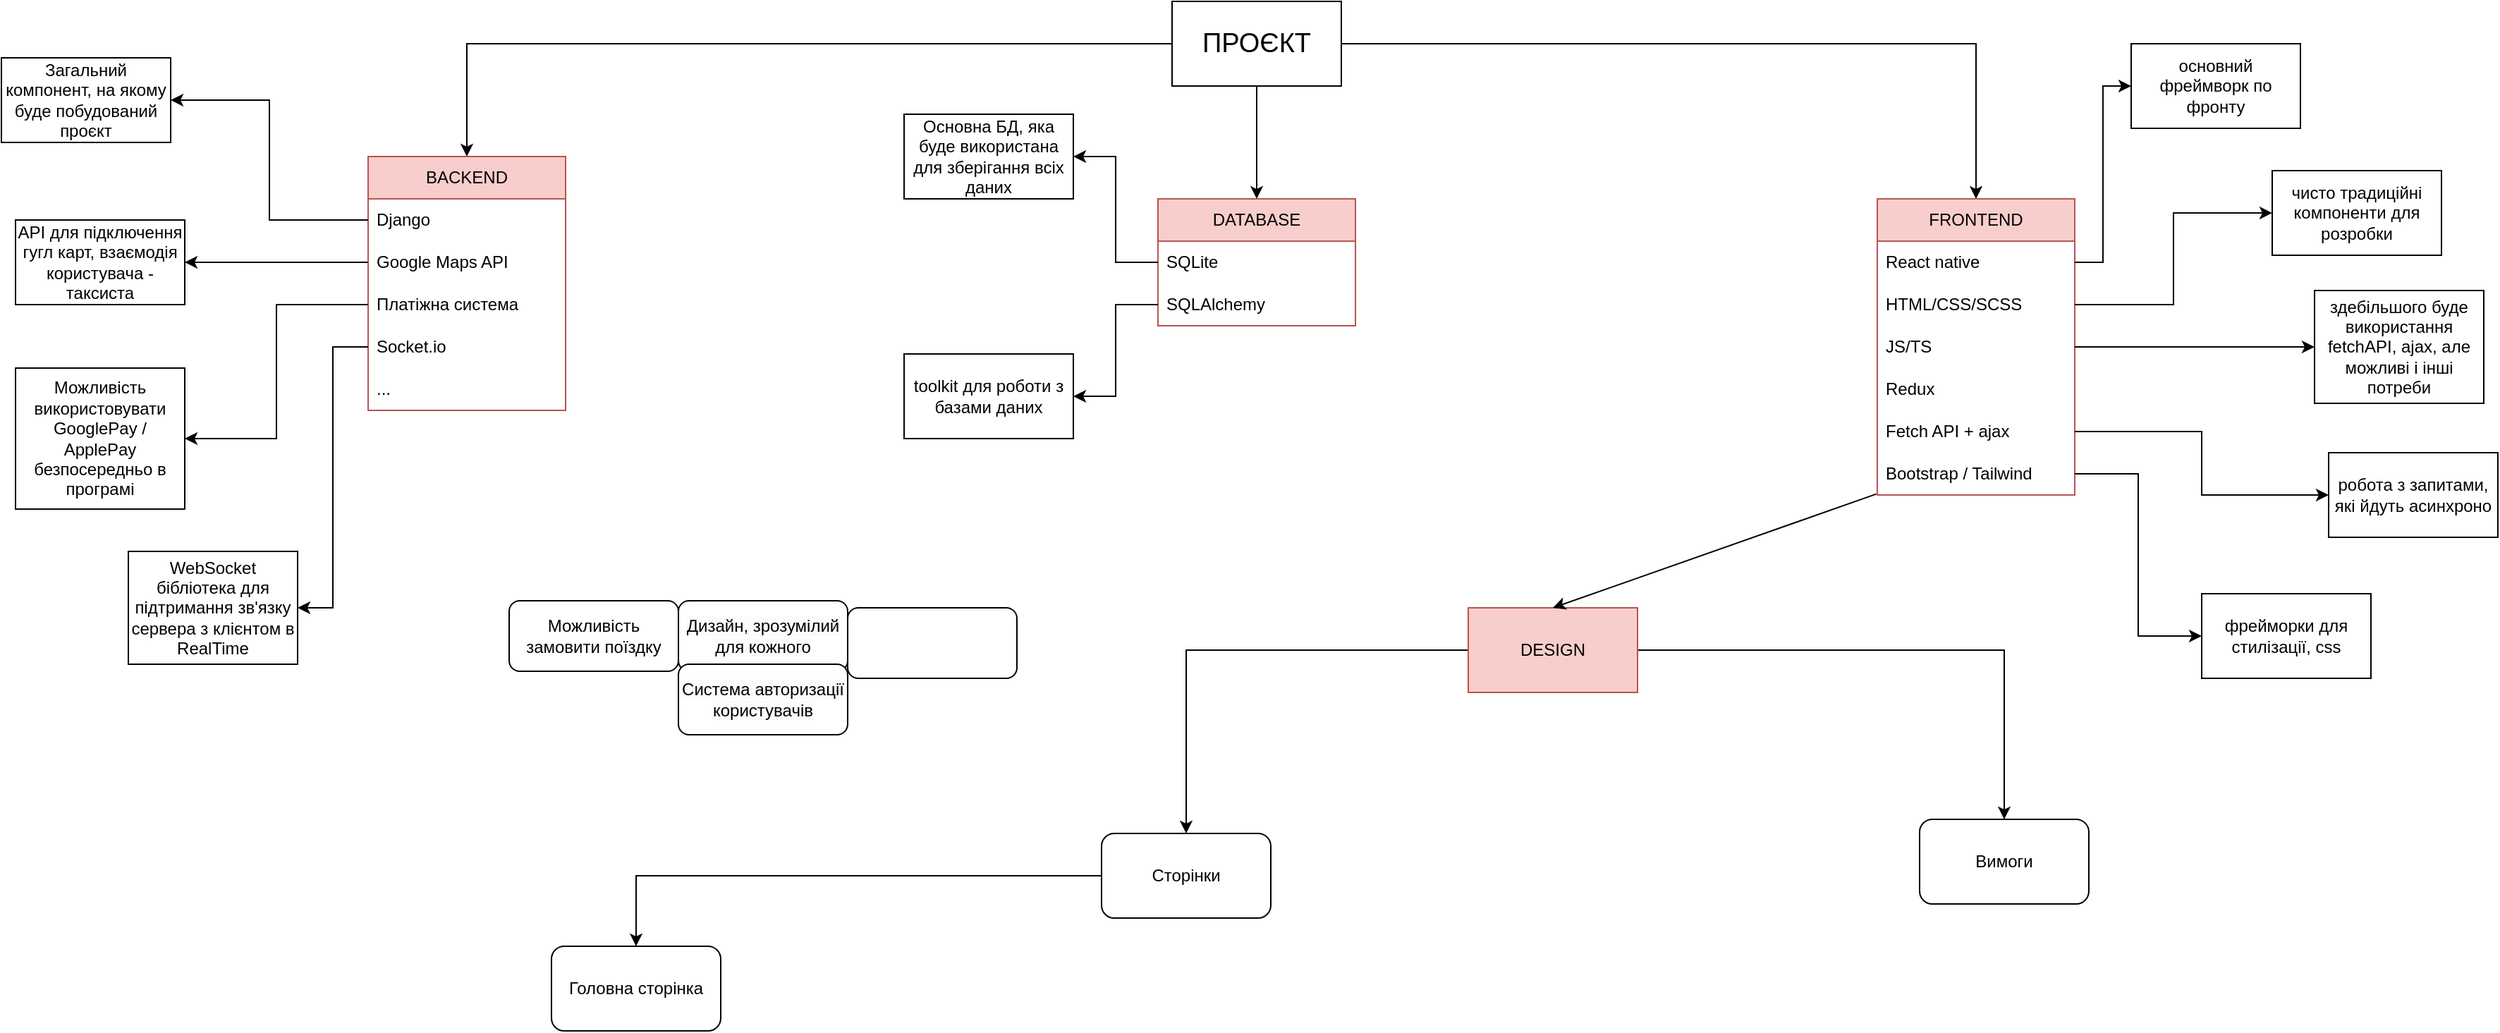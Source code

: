 <mxfile version="22.1.21" type="github">
  <diagram name="Page-1" id="b520641d-4fe3-3701-9064-5fc419738815">
    <mxGraphModel dx="1455" dy="807" grid="1" gridSize="10" guides="1" tooltips="1" connect="1" arrows="1" fold="1" page="1" pageScale="1" pageWidth="2500" pageHeight="2500" background="none" math="0" shadow="0">
      <root>
        <mxCell id="0" />
        <mxCell id="1" parent="0" />
        <mxCell id="zEhKR0d0CNUwcEKHwf99-3" style="edgeStyle=orthogonalEdgeStyle;rounded=0;orthogonalLoop=1;jettySize=auto;html=1;entryX=0.5;entryY=0;entryDx=0;entryDy=0;" edge="1" parent="1" source="zEhKR0d0CNUwcEKHwf99-1" target="zEhKR0d0CNUwcEKHwf99-9">
          <mxGeometry relative="1" as="geometry" />
        </mxCell>
        <mxCell id="zEhKR0d0CNUwcEKHwf99-7" style="edgeStyle=orthogonalEdgeStyle;rounded=0;orthogonalLoop=1;jettySize=auto;html=1;entryX=0.5;entryY=0;entryDx=0;entryDy=0;" edge="1" parent="1" source="zEhKR0d0CNUwcEKHwf99-1" target="zEhKR0d0CNUwcEKHwf99-13">
          <mxGeometry relative="1" as="geometry">
            <mxPoint x="1290" y="320" as="targetPoint" />
          </mxGeometry>
        </mxCell>
        <mxCell id="zEhKR0d0CNUwcEKHwf99-8" style="edgeStyle=orthogonalEdgeStyle;rounded=0;orthogonalLoop=1;jettySize=auto;html=1;entryX=0.5;entryY=0;entryDx=0;entryDy=0;" edge="1" parent="1" source="zEhKR0d0CNUwcEKHwf99-1" target="zEhKR0d0CNUwcEKHwf99-18">
          <mxGeometry relative="1" as="geometry" />
        </mxCell>
        <mxCell id="zEhKR0d0CNUwcEKHwf99-1" value="&lt;font style=&quot;font-size: 19px;&quot;&gt;ПРОЄКТ&lt;/font&gt;" style="rounded=0;whiteSpace=wrap;html=1;strokeWidth=1;" vertex="1" parent="1">
          <mxGeometry x="1230" y="180" width="120" height="60" as="geometry" />
        </mxCell>
        <mxCell id="zEhKR0d0CNUwcEKHwf99-63" style="edgeStyle=orthogonalEdgeStyle;rounded=0;orthogonalLoop=1;jettySize=auto;html=1;entryX=0.5;entryY=0;entryDx=0;entryDy=0;" edge="1" parent="1" source="zEhKR0d0CNUwcEKHwf99-6" target="zEhKR0d0CNUwcEKHwf99-77">
          <mxGeometry relative="1" as="geometry">
            <mxPoint x="1310" y="700" as="targetPoint" />
          </mxGeometry>
        </mxCell>
        <mxCell id="zEhKR0d0CNUwcEKHwf99-79" style="edgeStyle=orthogonalEdgeStyle;rounded=0;orthogonalLoop=1;jettySize=auto;html=1;entryX=0.5;entryY=0;entryDx=0;entryDy=0;" edge="1" parent="1" source="zEhKR0d0CNUwcEKHwf99-6" target="zEhKR0d0CNUwcEKHwf99-78">
          <mxGeometry relative="1" as="geometry" />
        </mxCell>
        <mxCell id="zEhKR0d0CNUwcEKHwf99-6" value="DESIGN" style="rounded=0;whiteSpace=wrap;html=1;fillColor=#f8cecc;strokeColor=#b85450;" vertex="1" parent="1">
          <mxGeometry x="1440" y="610" width="120" height="60" as="geometry" />
        </mxCell>
        <mxCell id="zEhKR0d0CNUwcEKHwf99-9" value="BACKEND" style="swimlane;fontStyle=0;childLayout=stackLayout;horizontal=1;startSize=30;horizontalStack=0;resizeParent=1;resizeParentMax=0;resizeLast=0;collapsible=1;marginBottom=0;whiteSpace=wrap;html=1;fillColor=#f8cecc;strokeColor=#b85450;" vertex="1" parent="1">
          <mxGeometry x="660" y="290" width="140" height="180" as="geometry" />
        </mxCell>
        <mxCell id="zEhKR0d0CNUwcEKHwf99-10" value="Django" style="text;strokeColor=none;fillColor=none;align=left;verticalAlign=middle;spacingLeft=4;spacingRight=4;overflow=hidden;points=[[0,0.5],[1,0.5]];portConstraint=eastwest;rotatable=0;whiteSpace=wrap;html=1;" vertex="1" parent="zEhKR0d0CNUwcEKHwf99-9">
          <mxGeometry y="30" width="140" height="30" as="geometry" />
        </mxCell>
        <mxCell id="zEhKR0d0CNUwcEKHwf99-11" value="Google Maps API" style="text;strokeColor=none;fillColor=none;align=left;verticalAlign=middle;spacingLeft=4;spacingRight=4;overflow=hidden;points=[[0,0.5],[1,0.5]];portConstraint=eastwest;rotatable=0;whiteSpace=wrap;html=1;" vertex="1" parent="zEhKR0d0CNUwcEKHwf99-9">
          <mxGeometry y="60" width="140" height="30" as="geometry" />
        </mxCell>
        <mxCell id="zEhKR0d0CNUwcEKHwf99-24" value="Платіжна система" style="text;strokeColor=none;fillColor=none;align=left;verticalAlign=middle;spacingLeft=4;spacingRight=4;overflow=hidden;points=[[0,0.5],[1,0.5]];portConstraint=eastwest;rotatable=0;whiteSpace=wrap;html=1;" vertex="1" parent="zEhKR0d0CNUwcEKHwf99-9">
          <mxGeometry y="90" width="140" height="30" as="geometry" />
        </mxCell>
        <mxCell id="zEhKR0d0CNUwcEKHwf99-23" value="Socket.io" style="text;strokeColor=none;fillColor=none;align=left;verticalAlign=middle;spacingLeft=4;spacingRight=4;overflow=hidden;points=[[0,0.5],[1,0.5]];portConstraint=eastwest;rotatable=0;whiteSpace=wrap;html=1;" vertex="1" parent="zEhKR0d0CNUwcEKHwf99-9">
          <mxGeometry y="120" width="140" height="30" as="geometry" />
        </mxCell>
        <mxCell id="zEhKR0d0CNUwcEKHwf99-12" value="...&lt;br&gt;" style="text;strokeColor=none;fillColor=none;align=left;verticalAlign=middle;spacingLeft=4;spacingRight=4;overflow=hidden;points=[[0,0.5],[1,0.5]];portConstraint=eastwest;rotatable=0;whiteSpace=wrap;html=1;" vertex="1" parent="zEhKR0d0CNUwcEKHwf99-9">
          <mxGeometry y="150" width="140" height="30" as="geometry" />
        </mxCell>
        <mxCell id="zEhKR0d0CNUwcEKHwf99-13" value="DATABASE" style="swimlane;fontStyle=0;childLayout=stackLayout;horizontal=1;startSize=30;horizontalStack=0;resizeParent=1;resizeParentMax=0;resizeLast=0;collapsible=1;marginBottom=0;whiteSpace=wrap;html=1;fillColor=#f8cecc;strokeColor=#b85450;" vertex="1" parent="1">
          <mxGeometry x="1220" y="320" width="140" height="90" as="geometry" />
        </mxCell>
        <mxCell id="zEhKR0d0CNUwcEKHwf99-14" value="SQLite" style="text;strokeColor=none;fillColor=none;align=left;verticalAlign=middle;spacingLeft=4;spacingRight=4;overflow=hidden;points=[[0,0.5],[1,0.5]];portConstraint=eastwest;rotatable=0;whiteSpace=wrap;html=1;" vertex="1" parent="zEhKR0d0CNUwcEKHwf99-13">
          <mxGeometry y="30" width="140" height="30" as="geometry" />
        </mxCell>
        <mxCell id="zEhKR0d0CNUwcEKHwf99-15" value="SQLAlchemy" style="text;strokeColor=none;fillColor=none;align=left;verticalAlign=middle;spacingLeft=4;spacingRight=4;overflow=hidden;points=[[0,0.5],[1,0.5]];portConstraint=eastwest;rotatable=0;whiteSpace=wrap;html=1;" vertex="1" parent="zEhKR0d0CNUwcEKHwf99-13">
          <mxGeometry y="60" width="140" height="30" as="geometry" />
        </mxCell>
        <mxCell id="zEhKR0d0CNUwcEKHwf99-18" value="FRONTEND" style="swimlane;fontStyle=0;childLayout=stackLayout;horizontal=1;startSize=30;horizontalStack=0;resizeParent=1;resizeParentMax=0;resizeLast=0;collapsible=1;marginBottom=0;whiteSpace=wrap;html=1;fillColor=#f8cecc;strokeColor=#b85450;" vertex="1" parent="1">
          <mxGeometry x="1730" y="320" width="140" height="210" as="geometry" />
        </mxCell>
        <mxCell id="zEhKR0d0CNUwcEKHwf99-19" value="React native" style="text;strokeColor=none;fillColor=none;align=left;verticalAlign=middle;spacingLeft=4;spacingRight=4;overflow=hidden;points=[[0,0.5],[1,0.5]];portConstraint=eastwest;rotatable=0;whiteSpace=wrap;html=1;" vertex="1" parent="zEhKR0d0CNUwcEKHwf99-18">
          <mxGeometry y="30" width="140" height="30" as="geometry" />
        </mxCell>
        <mxCell id="zEhKR0d0CNUwcEKHwf99-20" value="HTML/CSS/SCSS" style="text;strokeColor=none;fillColor=none;align=left;verticalAlign=middle;spacingLeft=4;spacingRight=4;overflow=hidden;points=[[0,0.5],[1,0.5]];portConstraint=eastwest;rotatable=0;whiteSpace=wrap;html=1;" vertex="1" parent="zEhKR0d0CNUwcEKHwf99-18">
          <mxGeometry y="60" width="140" height="30" as="geometry" />
        </mxCell>
        <mxCell id="zEhKR0d0CNUwcEKHwf99-25" value="JS/TS" style="text;strokeColor=none;fillColor=none;align=left;verticalAlign=middle;spacingLeft=4;spacingRight=4;overflow=hidden;points=[[0,0.5],[1,0.5]];portConstraint=eastwest;rotatable=0;whiteSpace=wrap;html=1;" vertex="1" parent="zEhKR0d0CNUwcEKHwf99-18">
          <mxGeometry y="90" width="140" height="30" as="geometry" />
        </mxCell>
        <mxCell id="zEhKR0d0CNUwcEKHwf99-21" value="Redux" style="text;strokeColor=none;fillColor=none;align=left;verticalAlign=middle;spacingLeft=4;spacingRight=4;overflow=hidden;points=[[0,0.5],[1,0.5]];portConstraint=eastwest;rotatable=0;whiteSpace=wrap;html=1;" vertex="1" parent="zEhKR0d0CNUwcEKHwf99-18">
          <mxGeometry y="120" width="140" height="30" as="geometry" />
        </mxCell>
        <mxCell id="zEhKR0d0CNUwcEKHwf99-27" value="Fetch API + ajax" style="text;strokeColor=none;fillColor=none;align=left;verticalAlign=middle;spacingLeft=4;spacingRight=4;overflow=hidden;points=[[0,0.5],[1,0.5]];portConstraint=eastwest;rotatable=0;whiteSpace=wrap;html=1;" vertex="1" parent="zEhKR0d0CNUwcEKHwf99-18">
          <mxGeometry y="150" width="140" height="30" as="geometry" />
        </mxCell>
        <mxCell id="zEhKR0d0CNUwcEKHwf99-26" value="Bootstrap / Tailwind&amp;nbsp;" style="text;strokeColor=none;fillColor=none;align=left;verticalAlign=middle;spacingLeft=4;spacingRight=4;overflow=hidden;points=[[0,0.5],[1,0.5]];portConstraint=eastwest;rotatable=0;whiteSpace=wrap;html=1;" vertex="1" parent="zEhKR0d0CNUwcEKHwf99-18">
          <mxGeometry y="180" width="140" height="30" as="geometry" />
        </mxCell>
        <mxCell id="zEhKR0d0CNUwcEKHwf99-28" value="" style="endArrow=classic;html=1;rounded=0;exitX=-0.005;exitY=0.978;exitDx=0;exitDy=0;entryX=0.5;entryY=0;entryDx=0;entryDy=0;exitPerimeter=0;" edge="1" parent="1" source="zEhKR0d0CNUwcEKHwf99-26" target="zEhKR0d0CNUwcEKHwf99-6">
          <mxGeometry width="50" height="50" relative="1" as="geometry">
            <mxPoint x="1360" y="580" as="sourcePoint" />
            <mxPoint x="1410" y="530" as="targetPoint" />
          </mxGeometry>
        </mxCell>
        <mxCell id="zEhKR0d0CNUwcEKHwf99-29" value="Загальний компонент, на якому буде побудований проєкт" style="rounded=0;whiteSpace=wrap;html=1;" vertex="1" parent="1">
          <mxGeometry x="400" y="220" width="120" height="60" as="geometry" />
        </mxCell>
        <mxCell id="zEhKR0d0CNUwcEKHwf99-30" style="edgeStyle=orthogonalEdgeStyle;rounded=0;orthogonalLoop=1;jettySize=auto;html=1;exitX=0;exitY=0.5;exitDx=0;exitDy=0;entryX=1;entryY=0.5;entryDx=0;entryDy=0;" edge="1" parent="1" source="zEhKR0d0CNUwcEKHwf99-10" target="zEhKR0d0CNUwcEKHwf99-29">
          <mxGeometry relative="1" as="geometry" />
        </mxCell>
        <mxCell id="zEhKR0d0CNUwcEKHwf99-31" value="АРІ для підключення гугл карт, взаємодія користувача - таксиста" style="rounded=0;whiteSpace=wrap;html=1;" vertex="1" parent="1">
          <mxGeometry x="410" y="335" width="120" height="60" as="geometry" />
        </mxCell>
        <mxCell id="zEhKR0d0CNUwcEKHwf99-32" style="edgeStyle=orthogonalEdgeStyle;rounded=0;orthogonalLoop=1;jettySize=auto;html=1;exitX=0;exitY=0.5;exitDx=0;exitDy=0;entryX=1;entryY=0.5;entryDx=0;entryDy=0;" edge="1" parent="1" target="zEhKR0d0CNUwcEKHwf99-31" source="zEhKR0d0CNUwcEKHwf99-11">
          <mxGeometry relative="1" as="geometry">
            <mxPoint x="650" y="425" as="sourcePoint" />
          </mxGeometry>
        </mxCell>
        <mxCell id="zEhKR0d0CNUwcEKHwf99-33" value="Можливість використовувати GooglePay / ApplePay безпосередньо в програмі" style="rounded=0;whiteSpace=wrap;html=1;" vertex="1" parent="1">
          <mxGeometry x="410" y="440" width="120" height="100" as="geometry" />
        </mxCell>
        <mxCell id="zEhKR0d0CNUwcEKHwf99-34" style="edgeStyle=orthogonalEdgeStyle;rounded=0;orthogonalLoop=1;jettySize=auto;html=1;exitX=0;exitY=0.5;exitDx=0;exitDy=0;entryX=1;entryY=0.5;entryDx=0;entryDy=0;" edge="1" parent="1" target="zEhKR0d0CNUwcEKHwf99-33" source="zEhKR0d0CNUwcEKHwf99-24">
          <mxGeometry relative="1" as="geometry">
            <mxPoint x="670" y="555" as="sourcePoint" />
          </mxGeometry>
        </mxCell>
        <mxCell id="zEhKR0d0CNUwcEKHwf99-35" value="WebSocket бібліотека для підтримання зв&#39;язку сервера з клієнтом в RealTime" style="rounded=0;whiteSpace=wrap;html=1;" vertex="1" parent="1">
          <mxGeometry x="490" y="570" width="120" height="80" as="geometry" />
        </mxCell>
        <mxCell id="zEhKR0d0CNUwcEKHwf99-36" style="edgeStyle=orthogonalEdgeStyle;rounded=0;orthogonalLoop=1;jettySize=auto;html=1;entryX=1;entryY=0.5;entryDx=0;entryDy=0;exitX=0;exitY=0.5;exitDx=0;exitDy=0;" edge="1" parent="1" target="zEhKR0d0CNUwcEKHwf99-35" source="zEhKR0d0CNUwcEKHwf99-23">
          <mxGeometry relative="1" as="geometry">
            <mxPoint x="650" y="420" as="sourcePoint" />
          </mxGeometry>
        </mxCell>
        <mxCell id="zEhKR0d0CNUwcEKHwf99-37" value="Основна БД, яка буде використана для зберігання всіх даних" style="rounded=0;whiteSpace=wrap;html=1;" vertex="1" parent="1">
          <mxGeometry x="1040" y="260" width="120" height="60" as="geometry" />
        </mxCell>
        <mxCell id="zEhKR0d0CNUwcEKHwf99-38" style="edgeStyle=orthogonalEdgeStyle;rounded=0;orthogonalLoop=1;jettySize=auto;html=1;exitX=0;exitY=0.5;exitDx=0;exitDy=0;entryX=1;entryY=0.5;entryDx=0;entryDy=0;" edge="1" parent="1" target="zEhKR0d0CNUwcEKHwf99-37" source="zEhKR0d0CNUwcEKHwf99-14">
          <mxGeometry relative="1" as="geometry">
            <mxPoint x="1190" y="469.5" as="sourcePoint" />
          </mxGeometry>
        </mxCell>
        <mxCell id="zEhKR0d0CNUwcEKHwf99-40" value="toolkit для роботи з базами даних" style="rounded=0;whiteSpace=wrap;html=1;" vertex="1" parent="1">
          <mxGeometry x="1040" y="430" width="120" height="60" as="geometry" />
        </mxCell>
        <mxCell id="zEhKR0d0CNUwcEKHwf99-41" style="edgeStyle=orthogonalEdgeStyle;rounded=0;orthogonalLoop=1;jettySize=auto;html=1;entryX=1;entryY=0.5;entryDx=0;entryDy=0;exitX=0;exitY=0.5;exitDx=0;exitDy=0;" edge="1" parent="1" target="zEhKR0d0CNUwcEKHwf99-40" source="zEhKR0d0CNUwcEKHwf99-15">
          <mxGeometry relative="1" as="geometry">
            <mxPoint x="1230" y="470" as="sourcePoint" />
          </mxGeometry>
        </mxCell>
        <mxCell id="zEhKR0d0CNUwcEKHwf99-44" value="чисто традиційні компоненти для розробки" style="rounded=0;whiteSpace=wrap;html=1;" vertex="1" parent="1">
          <mxGeometry x="2010" y="300" width="120" height="60" as="geometry" />
        </mxCell>
        <mxCell id="zEhKR0d0CNUwcEKHwf99-46" value="основний фреймворк по фронту" style="rounded=0;whiteSpace=wrap;html=1;" vertex="1" parent="1">
          <mxGeometry x="1910" y="210" width="120" height="60" as="geometry" />
        </mxCell>
        <mxCell id="zEhKR0d0CNUwcEKHwf99-47" style="edgeStyle=orthogonalEdgeStyle;rounded=0;orthogonalLoop=1;jettySize=auto;html=1;entryX=0;entryY=0.5;entryDx=0;entryDy=0;exitX=1;exitY=0.5;exitDx=0;exitDy=0;" edge="1" parent="1" target="zEhKR0d0CNUwcEKHwf99-46" source="zEhKR0d0CNUwcEKHwf99-19">
          <mxGeometry relative="1" as="geometry">
            <mxPoint x="1880" y="180" as="sourcePoint" />
            <mxPoint x="1900" y="180" as="targetPoint" />
          </mxGeometry>
        </mxCell>
        <mxCell id="zEhKR0d0CNUwcEKHwf99-48" value="здебільшого буде використання fetchAPI, ajax, але можливі і інші потреби" style="rounded=0;whiteSpace=wrap;html=1;" vertex="1" parent="1">
          <mxGeometry x="2040" y="385" width="120" height="80" as="geometry" />
        </mxCell>
        <mxCell id="zEhKR0d0CNUwcEKHwf99-49" style="edgeStyle=orthogonalEdgeStyle;rounded=0;orthogonalLoop=1;jettySize=auto;html=1;entryX=0;entryY=0.5;entryDx=0;entryDy=0;exitX=1;exitY=0.5;exitDx=0;exitDy=0;" edge="1" parent="1" target="zEhKR0d0CNUwcEKHwf99-48" source="zEhKR0d0CNUwcEKHwf99-25">
          <mxGeometry relative="1" as="geometry">
            <mxPoint x="1880" y="340" as="sourcePoint" />
            <mxPoint x="1900" y="340" as="targetPoint" />
          </mxGeometry>
        </mxCell>
        <mxCell id="zEhKR0d0CNUwcEKHwf99-52" value="робота з запитами, які йдуть асинхроно" style="rounded=0;whiteSpace=wrap;html=1;" vertex="1" parent="1">
          <mxGeometry x="2050" y="500" width="120" height="60" as="geometry" />
        </mxCell>
        <mxCell id="zEhKR0d0CNUwcEKHwf99-53" style="edgeStyle=orthogonalEdgeStyle;rounded=0;orthogonalLoop=1;jettySize=auto;html=1;entryX=0;entryY=0.5;entryDx=0;entryDy=0;exitX=1;exitY=0.5;exitDx=0;exitDy=0;" edge="1" parent="1" target="zEhKR0d0CNUwcEKHwf99-52" source="zEhKR0d0CNUwcEKHwf99-27">
          <mxGeometry relative="1" as="geometry">
            <mxPoint x="1900" y="470" as="sourcePoint" />
            <mxPoint x="1960" y="270" as="targetPoint" />
          </mxGeometry>
        </mxCell>
        <mxCell id="zEhKR0d0CNUwcEKHwf99-54" value="фрейморки для стилізації, css" style="rounded=0;whiteSpace=wrap;html=1;" vertex="1" parent="1">
          <mxGeometry x="1960" y="600" width="120" height="60" as="geometry" />
        </mxCell>
        <mxCell id="zEhKR0d0CNUwcEKHwf99-55" style="edgeStyle=orthogonalEdgeStyle;rounded=0;orthogonalLoop=1;jettySize=auto;html=1;entryX=0;entryY=0.5;entryDx=0;entryDy=0;exitX=1;exitY=0.5;exitDx=0;exitDy=0;" edge="1" parent="1" target="zEhKR0d0CNUwcEKHwf99-54" source="zEhKR0d0CNUwcEKHwf99-26">
          <mxGeometry relative="1" as="geometry">
            <mxPoint x="1880" y="540" as="sourcePoint" />
            <mxPoint x="1900" y="540" as="targetPoint" />
          </mxGeometry>
        </mxCell>
        <mxCell id="zEhKR0d0CNUwcEKHwf99-57" style="edgeStyle=orthogonalEdgeStyle;rounded=0;orthogonalLoop=1;jettySize=auto;html=1;entryX=0;entryY=0.5;entryDx=0;entryDy=0;" edge="1" parent="1" source="zEhKR0d0CNUwcEKHwf99-20" target="zEhKR0d0CNUwcEKHwf99-44">
          <mxGeometry relative="1" as="geometry" />
        </mxCell>
        <mxCell id="zEhKR0d0CNUwcEKHwf99-70" value="&lt;span style=&quot;color: rgb(0, 0, 0); font-family: Helvetica; font-size: 12px; font-style: normal; font-variant-ligatures: normal; font-variant-caps: normal; font-weight: 400; letter-spacing: normal; orphans: 2; text-align: left; text-indent: 0px; text-transform: none; widows: 2; word-spacing: 0px; -webkit-text-stroke-width: 0px; background-color: rgb(251, 251, 251); text-decoration-thickness: initial; text-decoration-style: initial; text-decoration-color: initial; float: none; display: inline !important;&quot;&gt;Дизайн, зрозумілий для кожного&lt;/span&gt;&lt;br&gt;" style="rounded=1;whiteSpace=wrap;html=1;" vertex="1" parent="1">
          <mxGeometry x="880" y="605" width="120" height="50" as="geometry" />
        </mxCell>
        <mxCell id="zEhKR0d0CNUwcEKHwf99-73" value="&lt;span style=&quot;color: rgb(0, 0, 0); font-family: Helvetica; font-size: 12px; font-style: normal; font-variant-ligatures: normal; font-variant-caps: normal; font-weight: 400; letter-spacing: normal; orphans: 2; text-align: left; text-indent: 0px; text-transform: none; widows: 2; word-spacing: 0px; -webkit-text-stroke-width: 0px; background-color: rgb(251, 251, 251); text-decoration-thickness: initial; text-decoration-style: initial; text-decoration-color: initial; float: none; display: inline !important;&quot;&gt;Система авторизації користувачів&lt;/span&gt;&lt;br&gt;" style="rounded=1;whiteSpace=wrap;html=1;" vertex="1" parent="1">
          <mxGeometry x="880" y="650" width="120" height="50" as="geometry" />
        </mxCell>
        <mxCell id="zEhKR0d0CNUwcEKHwf99-74" value="Можливість замовити поїздку" style="rounded=1;whiteSpace=wrap;html=1;" vertex="1" parent="1">
          <mxGeometry x="760" y="605" width="120" height="50" as="geometry" />
        </mxCell>
        <mxCell id="zEhKR0d0CNUwcEKHwf99-75" style="edgeStyle=orthogonalEdgeStyle;rounded=0;orthogonalLoop=1;jettySize=auto;html=1;exitX=0.5;exitY=1;exitDx=0;exitDy=0;" edge="1" parent="1" source="zEhKR0d0CNUwcEKHwf99-73" target="zEhKR0d0CNUwcEKHwf99-73">
          <mxGeometry relative="1" as="geometry" />
        </mxCell>
        <mxCell id="zEhKR0d0CNUwcEKHwf99-76" value="" style="rounded=1;whiteSpace=wrap;html=1;" vertex="1" parent="1">
          <mxGeometry x="1000" y="610" width="120" height="50" as="geometry" />
        </mxCell>
        <mxCell id="zEhKR0d0CNUwcEKHwf99-82" style="edgeStyle=orthogonalEdgeStyle;rounded=0;orthogonalLoop=1;jettySize=auto;html=1;entryX=0.5;entryY=0;entryDx=0;entryDy=0;" edge="1" parent="1" source="zEhKR0d0CNUwcEKHwf99-77" target="zEhKR0d0CNUwcEKHwf99-81">
          <mxGeometry relative="1" as="geometry" />
        </mxCell>
        <mxCell id="zEhKR0d0CNUwcEKHwf99-77" value="Сторінки" style="rounded=1;whiteSpace=wrap;html=1;" vertex="1" parent="1">
          <mxGeometry x="1180" y="770" width="120" height="60" as="geometry" />
        </mxCell>
        <mxCell id="zEhKR0d0CNUwcEKHwf99-78" value="Вимоги" style="rounded=1;whiteSpace=wrap;html=1;" vertex="1" parent="1">
          <mxGeometry x="1760" y="760" width="120" height="60" as="geometry" />
        </mxCell>
        <mxCell id="zEhKR0d0CNUwcEKHwf99-81" value="Головна сторінка" style="rounded=1;whiteSpace=wrap;html=1;" vertex="1" parent="1">
          <mxGeometry x="790" y="850" width="120" height="60" as="geometry" />
        </mxCell>
      </root>
    </mxGraphModel>
  </diagram>
</mxfile>

